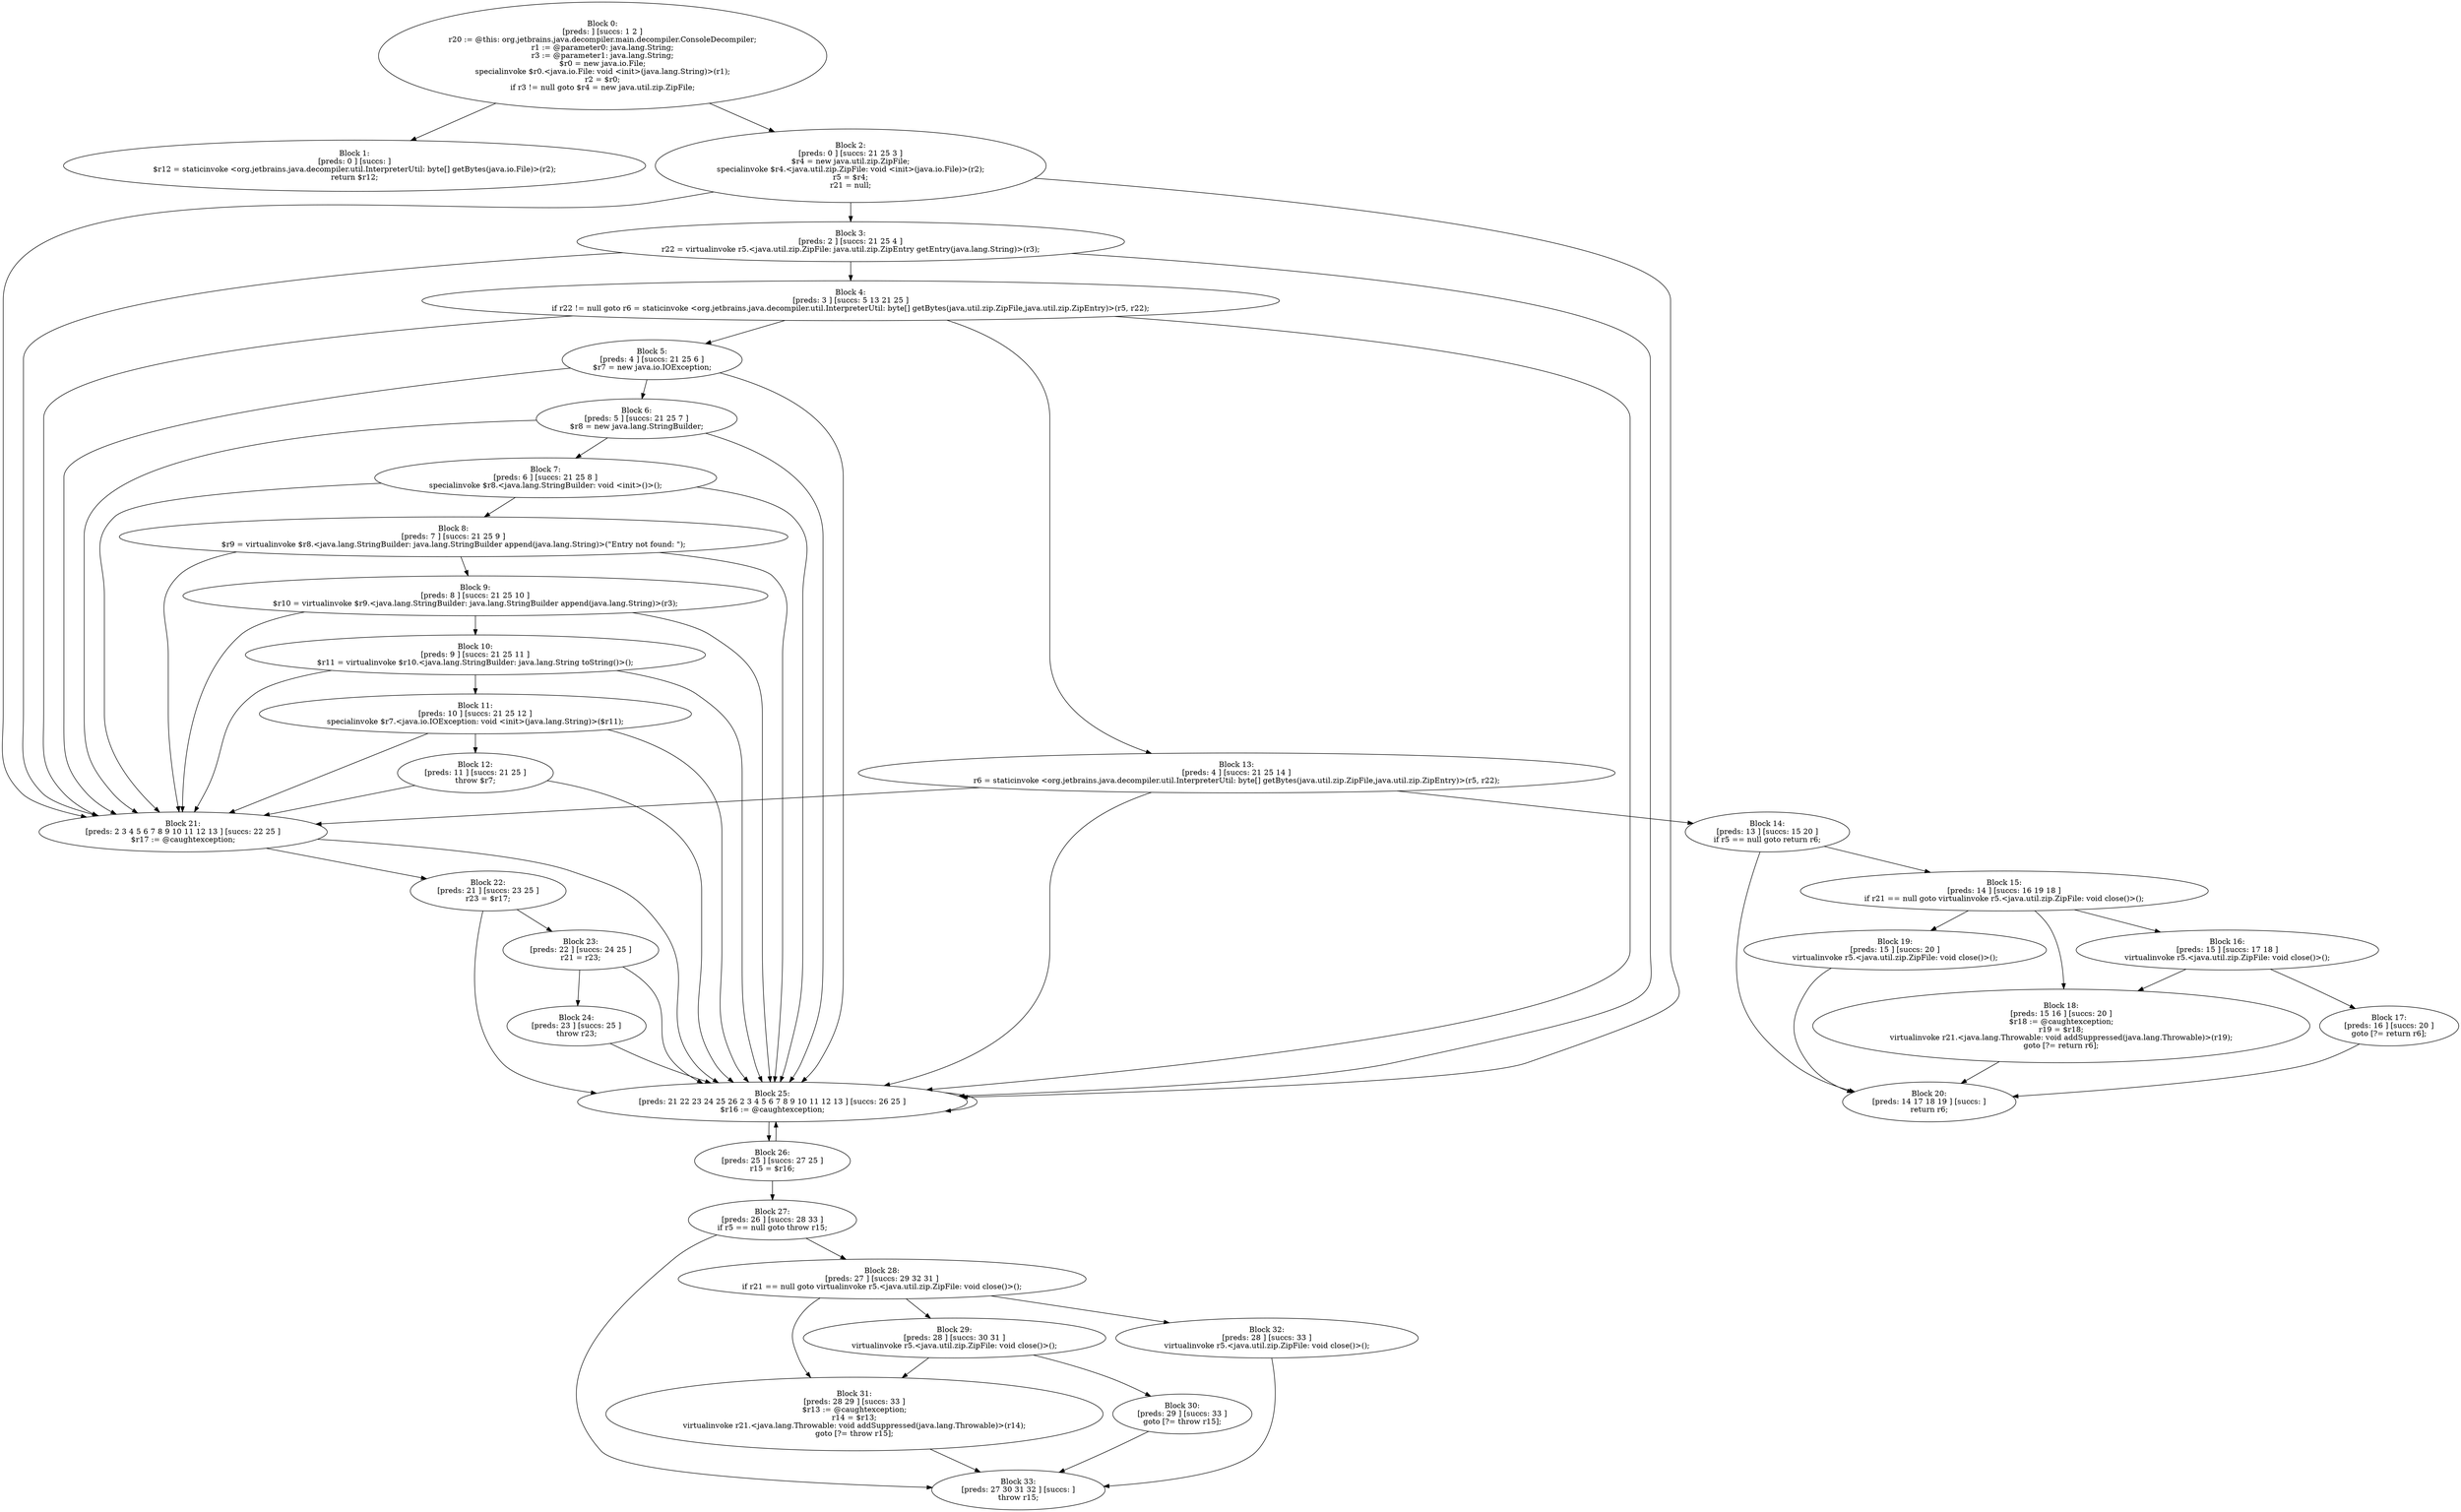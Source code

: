 digraph "unitGraph" {
    "Block 0:
[preds: ] [succs: 1 2 ]
r20 := @this: org.jetbrains.java.decompiler.main.decompiler.ConsoleDecompiler;
r1 := @parameter0: java.lang.String;
r3 := @parameter1: java.lang.String;
$r0 = new java.io.File;
specialinvoke $r0.<java.io.File: void <init>(java.lang.String)>(r1);
r2 = $r0;
if r3 != null goto $r4 = new java.util.zip.ZipFile;
"
    "Block 1:
[preds: 0 ] [succs: ]
$r12 = staticinvoke <org.jetbrains.java.decompiler.util.InterpreterUtil: byte[] getBytes(java.io.File)>(r2);
return $r12;
"
    "Block 2:
[preds: 0 ] [succs: 21 25 3 ]
$r4 = new java.util.zip.ZipFile;
specialinvoke $r4.<java.util.zip.ZipFile: void <init>(java.io.File)>(r2);
r5 = $r4;
r21 = null;
"
    "Block 3:
[preds: 2 ] [succs: 21 25 4 ]
r22 = virtualinvoke r5.<java.util.zip.ZipFile: java.util.zip.ZipEntry getEntry(java.lang.String)>(r3);
"
    "Block 4:
[preds: 3 ] [succs: 5 13 21 25 ]
if r22 != null goto r6 = staticinvoke <org.jetbrains.java.decompiler.util.InterpreterUtil: byte[] getBytes(java.util.zip.ZipFile,java.util.zip.ZipEntry)>(r5, r22);
"
    "Block 5:
[preds: 4 ] [succs: 21 25 6 ]
$r7 = new java.io.IOException;
"
    "Block 6:
[preds: 5 ] [succs: 21 25 7 ]
$r8 = new java.lang.StringBuilder;
"
    "Block 7:
[preds: 6 ] [succs: 21 25 8 ]
specialinvoke $r8.<java.lang.StringBuilder: void <init>()>();
"
    "Block 8:
[preds: 7 ] [succs: 21 25 9 ]
$r9 = virtualinvoke $r8.<java.lang.StringBuilder: java.lang.StringBuilder append(java.lang.String)>(\"Entry not found: \");
"
    "Block 9:
[preds: 8 ] [succs: 21 25 10 ]
$r10 = virtualinvoke $r9.<java.lang.StringBuilder: java.lang.StringBuilder append(java.lang.String)>(r3);
"
    "Block 10:
[preds: 9 ] [succs: 21 25 11 ]
$r11 = virtualinvoke $r10.<java.lang.StringBuilder: java.lang.String toString()>();
"
    "Block 11:
[preds: 10 ] [succs: 21 25 12 ]
specialinvoke $r7.<java.io.IOException: void <init>(java.lang.String)>($r11);
"
    "Block 12:
[preds: 11 ] [succs: 21 25 ]
throw $r7;
"
    "Block 13:
[preds: 4 ] [succs: 21 25 14 ]
r6 = staticinvoke <org.jetbrains.java.decompiler.util.InterpreterUtil: byte[] getBytes(java.util.zip.ZipFile,java.util.zip.ZipEntry)>(r5, r22);
"
    "Block 14:
[preds: 13 ] [succs: 15 20 ]
if r5 == null goto return r6;
"
    "Block 15:
[preds: 14 ] [succs: 16 19 18 ]
if r21 == null goto virtualinvoke r5.<java.util.zip.ZipFile: void close()>();
"
    "Block 16:
[preds: 15 ] [succs: 17 18 ]
virtualinvoke r5.<java.util.zip.ZipFile: void close()>();
"
    "Block 17:
[preds: 16 ] [succs: 20 ]
goto [?= return r6];
"
    "Block 18:
[preds: 15 16 ] [succs: 20 ]
$r18 := @caughtexception;
r19 = $r18;
virtualinvoke r21.<java.lang.Throwable: void addSuppressed(java.lang.Throwable)>(r19);
goto [?= return r6];
"
    "Block 19:
[preds: 15 ] [succs: 20 ]
virtualinvoke r5.<java.util.zip.ZipFile: void close()>();
"
    "Block 20:
[preds: 14 17 18 19 ] [succs: ]
return r6;
"
    "Block 21:
[preds: 2 3 4 5 6 7 8 9 10 11 12 13 ] [succs: 22 25 ]
$r17 := @caughtexception;
"
    "Block 22:
[preds: 21 ] [succs: 23 25 ]
r23 = $r17;
"
    "Block 23:
[preds: 22 ] [succs: 24 25 ]
r21 = r23;
"
    "Block 24:
[preds: 23 ] [succs: 25 ]
throw r23;
"
    "Block 25:
[preds: 21 22 23 24 25 26 2 3 4 5 6 7 8 9 10 11 12 13 ] [succs: 26 25 ]
$r16 := @caughtexception;
"
    "Block 26:
[preds: 25 ] [succs: 27 25 ]
r15 = $r16;
"
    "Block 27:
[preds: 26 ] [succs: 28 33 ]
if r5 == null goto throw r15;
"
    "Block 28:
[preds: 27 ] [succs: 29 32 31 ]
if r21 == null goto virtualinvoke r5.<java.util.zip.ZipFile: void close()>();
"
    "Block 29:
[preds: 28 ] [succs: 30 31 ]
virtualinvoke r5.<java.util.zip.ZipFile: void close()>();
"
    "Block 30:
[preds: 29 ] [succs: 33 ]
goto [?= throw r15];
"
    "Block 31:
[preds: 28 29 ] [succs: 33 ]
$r13 := @caughtexception;
r14 = $r13;
virtualinvoke r21.<java.lang.Throwable: void addSuppressed(java.lang.Throwable)>(r14);
goto [?= throw r15];
"
    "Block 32:
[preds: 28 ] [succs: 33 ]
virtualinvoke r5.<java.util.zip.ZipFile: void close()>();
"
    "Block 33:
[preds: 27 30 31 32 ] [succs: ]
throw r15;
"
    "Block 0:
[preds: ] [succs: 1 2 ]
r20 := @this: org.jetbrains.java.decompiler.main.decompiler.ConsoleDecompiler;
r1 := @parameter0: java.lang.String;
r3 := @parameter1: java.lang.String;
$r0 = new java.io.File;
specialinvoke $r0.<java.io.File: void <init>(java.lang.String)>(r1);
r2 = $r0;
if r3 != null goto $r4 = new java.util.zip.ZipFile;
"->"Block 1:
[preds: 0 ] [succs: ]
$r12 = staticinvoke <org.jetbrains.java.decompiler.util.InterpreterUtil: byte[] getBytes(java.io.File)>(r2);
return $r12;
";
    "Block 0:
[preds: ] [succs: 1 2 ]
r20 := @this: org.jetbrains.java.decompiler.main.decompiler.ConsoleDecompiler;
r1 := @parameter0: java.lang.String;
r3 := @parameter1: java.lang.String;
$r0 = new java.io.File;
specialinvoke $r0.<java.io.File: void <init>(java.lang.String)>(r1);
r2 = $r0;
if r3 != null goto $r4 = new java.util.zip.ZipFile;
"->"Block 2:
[preds: 0 ] [succs: 21 25 3 ]
$r4 = new java.util.zip.ZipFile;
specialinvoke $r4.<java.util.zip.ZipFile: void <init>(java.io.File)>(r2);
r5 = $r4;
r21 = null;
";
    "Block 2:
[preds: 0 ] [succs: 21 25 3 ]
$r4 = new java.util.zip.ZipFile;
specialinvoke $r4.<java.util.zip.ZipFile: void <init>(java.io.File)>(r2);
r5 = $r4;
r21 = null;
"->"Block 21:
[preds: 2 3 4 5 6 7 8 9 10 11 12 13 ] [succs: 22 25 ]
$r17 := @caughtexception;
";
    "Block 2:
[preds: 0 ] [succs: 21 25 3 ]
$r4 = new java.util.zip.ZipFile;
specialinvoke $r4.<java.util.zip.ZipFile: void <init>(java.io.File)>(r2);
r5 = $r4;
r21 = null;
"->"Block 25:
[preds: 21 22 23 24 25 26 2 3 4 5 6 7 8 9 10 11 12 13 ] [succs: 26 25 ]
$r16 := @caughtexception;
";
    "Block 2:
[preds: 0 ] [succs: 21 25 3 ]
$r4 = new java.util.zip.ZipFile;
specialinvoke $r4.<java.util.zip.ZipFile: void <init>(java.io.File)>(r2);
r5 = $r4;
r21 = null;
"->"Block 3:
[preds: 2 ] [succs: 21 25 4 ]
r22 = virtualinvoke r5.<java.util.zip.ZipFile: java.util.zip.ZipEntry getEntry(java.lang.String)>(r3);
";
    "Block 3:
[preds: 2 ] [succs: 21 25 4 ]
r22 = virtualinvoke r5.<java.util.zip.ZipFile: java.util.zip.ZipEntry getEntry(java.lang.String)>(r3);
"->"Block 21:
[preds: 2 3 4 5 6 7 8 9 10 11 12 13 ] [succs: 22 25 ]
$r17 := @caughtexception;
";
    "Block 3:
[preds: 2 ] [succs: 21 25 4 ]
r22 = virtualinvoke r5.<java.util.zip.ZipFile: java.util.zip.ZipEntry getEntry(java.lang.String)>(r3);
"->"Block 25:
[preds: 21 22 23 24 25 26 2 3 4 5 6 7 8 9 10 11 12 13 ] [succs: 26 25 ]
$r16 := @caughtexception;
";
    "Block 3:
[preds: 2 ] [succs: 21 25 4 ]
r22 = virtualinvoke r5.<java.util.zip.ZipFile: java.util.zip.ZipEntry getEntry(java.lang.String)>(r3);
"->"Block 4:
[preds: 3 ] [succs: 5 13 21 25 ]
if r22 != null goto r6 = staticinvoke <org.jetbrains.java.decompiler.util.InterpreterUtil: byte[] getBytes(java.util.zip.ZipFile,java.util.zip.ZipEntry)>(r5, r22);
";
    "Block 4:
[preds: 3 ] [succs: 5 13 21 25 ]
if r22 != null goto r6 = staticinvoke <org.jetbrains.java.decompiler.util.InterpreterUtil: byte[] getBytes(java.util.zip.ZipFile,java.util.zip.ZipEntry)>(r5, r22);
"->"Block 5:
[preds: 4 ] [succs: 21 25 6 ]
$r7 = new java.io.IOException;
";
    "Block 4:
[preds: 3 ] [succs: 5 13 21 25 ]
if r22 != null goto r6 = staticinvoke <org.jetbrains.java.decompiler.util.InterpreterUtil: byte[] getBytes(java.util.zip.ZipFile,java.util.zip.ZipEntry)>(r5, r22);
"->"Block 13:
[preds: 4 ] [succs: 21 25 14 ]
r6 = staticinvoke <org.jetbrains.java.decompiler.util.InterpreterUtil: byte[] getBytes(java.util.zip.ZipFile,java.util.zip.ZipEntry)>(r5, r22);
";
    "Block 4:
[preds: 3 ] [succs: 5 13 21 25 ]
if r22 != null goto r6 = staticinvoke <org.jetbrains.java.decompiler.util.InterpreterUtil: byte[] getBytes(java.util.zip.ZipFile,java.util.zip.ZipEntry)>(r5, r22);
"->"Block 21:
[preds: 2 3 4 5 6 7 8 9 10 11 12 13 ] [succs: 22 25 ]
$r17 := @caughtexception;
";
    "Block 4:
[preds: 3 ] [succs: 5 13 21 25 ]
if r22 != null goto r6 = staticinvoke <org.jetbrains.java.decompiler.util.InterpreterUtil: byte[] getBytes(java.util.zip.ZipFile,java.util.zip.ZipEntry)>(r5, r22);
"->"Block 25:
[preds: 21 22 23 24 25 26 2 3 4 5 6 7 8 9 10 11 12 13 ] [succs: 26 25 ]
$r16 := @caughtexception;
";
    "Block 5:
[preds: 4 ] [succs: 21 25 6 ]
$r7 = new java.io.IOException;
"->"Block 21:
[preds: 2 3 4 5 6 7 8 9 10 11 12 13 ] [succs: 22 25 ]
$r17 := @caughtexception;
";
    "Block 5:
[preds: 4 ] [succs: 21 25 6 ]
$r7 = new java.io.IOException;
"->"Block 25:
[preds: 21 22 23 24 25 26 2 3 4 5 6 7 8 9 10 11 12 13 ] [succs: 26 25 ]
$r16 := @caughtexception;
";
    "Block 5:
[preds: 4 ] [succs: 21 25 6 ]
$r7 = new java.io.IOException;
"->"Block 6:
[preds: 5 ] [succs: 21 25 7 ]
$r8 = new java.lang.StringBuilder;
";
    "Block 6:
[preds: 5 ] [succs: 21 25 7 ]
$r8 = new java.lang.StringBuilder;
"->"Block 21:
[preds: 2 3 4 5 6 7 8 9 10 11 12 13 ] [succs: 22 25 ]
$r17 := @caughtexception;
";
    "Block 6:
[preds: 5 ] [succs: 21 25 7 ]
$r8 = new java.lang.StringBuilder;
"->"Block 25:
[preds: 21 22 23 24 25 26 2 3 4 5 6 7 8 9 10 11 12 13 ] [succs: 26 25 ]
$r16 := @caughtexception;
";
    "Block 6:
[preds: 5 ] [succs: 21 25 7 ]
$r8 = new java.lang.StringBuilder;
"->"Block 7:
[preds: 6 ] [succs: 21 25 8 ]
specialinvoke $r8.<java.lang.StringBuilder: void <init>()>();
";
    "Block 7:
[preds: 6 ] [succs: 21 25 8 ]
specialinvoke $r8.<java.lang.StringBuilder: void <init>()>();
"->"Block 21:
[preds: 2 3 4 5 6 7 8 9 10 11 12 13 ] [succs: 22 25 ]
$r17 := @caughtexception;
";
    "Block 7:
[preds: 6 ] [succs: 21 25 8 ]
specialinvoke $r8.<java.lang.StringBuilder: void <init>()>();
"->"Block 25:
[preds: 21 22 23 24 25 26 2 3 4 5 6 7 8 9 10 11 12 13 ] [succs: 26 25 ]
$r16 := @caughtexception;
";
    "Block 7:
[preds: 6 ] [succs: 21 25 8 ]
specialinvoke $r8.<java.lang.StringBuilder: void <init>()>();
"->"Block 8:
[preds: 7 ] [succs: 21 25 9 ]
$r9 = virtualinvoke $r8.<java.lang.StringBuilder: java.lang.StringBuilder append(java.lang.String)>(\"Entry not found: \");
";
    "Block 8:
[preds: 7 ] [succs: 21 25 9 ]
$r9 = virtualinvoke $r8.<java.lang.StringBuilder: java.lang.StringBuilder append(java.lang.String)>(\"Entry not found: \");
"->"Block 21:
[preds: 2 3 4 5 6 7 8 9 10 11 12 13 ] [succs: 22 25 ]
$r17 := @caughtexception;
";
    "Block 8:
[preds: 7 ] [succs: 21 25 9 ]
$r9 = virtualinvoke $r8.<java.lang.StringBuilder: java.lang.StringBuilder append(java.lang.String)>(\"Entry not found: \");
"->"Block 25:
[preds: 21 22 23 24 25 26 2 3 4 5 6 7 8 9 10 11 12 13 ] [succs: 26 25 ]
$r16 := @caughtexception;
";
    "Block 8:
[preds: 7 ] [succs: 21 25 9 ]
$r9 = virtualinvoke $r8.<java.lang.StringBuilder: java.lang.StringBuilder append(java.lang.String)>(\"Entry not found: \");
"->"Block 9:
[preds: 8 ] [succs: 21 25 10 ]
$r10 = virtualinvoke $r9.<java.lang.StringBuilder: java.lang.StringBuilder append(java.lang.String)>(r3);
";
    "Block 9:
[preds: 8 ] [succs: 21 25 10 ]
$r10 = virtualinvoke $r9.<java.lang.StringBuilder: java.lang.StringBuilder append(java.lang.String)>(r3);
"->"Block 21:
[preds: 2 3 4 5 6 7 8 9 10 11 12 13 ] [succs: 22 25 ]
$r17 := @caughtexception;
";
    "Block 9:
[preds: 8 ] [succs: 21 25 10 ]
$r10 = virtualinvoke $r9.<java.lang.StringBuilder: java.lang.StringBuilder append(java.lang.String)>(r3);
"->"Block 25:
[preds: 21 22 23 24 25 26 2 3 4 5 6 7 8 9 10 11 12 13 ] [succs: 26 25 ]
$r16 := @caughtexception;
";
    "Block 9:
[preds: 8 ] [succs: 21 25 10 ]
$r10 = virtualinvoke $r9.<java.lang.StringBuilder: java.lang.StringBuilder append(java.lang.String)>(r3);
"->"Block 10:
[preds: 9 ] [succs: 21 25 11 ]
$r11 = virtualinvoke $r10.<java.lang.StringBuilder: java.lang.String toString()>();
";
    "Block 10:
[preds: 9 ] [succs: 21 25 11 ]
$r11 = virtualinvoke $r10.<java.lang.StringBuilder: java.lang.String toString()>();
"->"Block 21:
[preds: 2 3 4 5 6 7 8 9 10 11 12 13 ] [succs: 22 25 ]
$r17 := @caughtexception;
";
    "Block 10:
[preds: 9 ] [succs: 21 25 11 ]
$r11 = virtualinvoke $r10.<java.lang.StringBuilder: java.lang.String toString()>();
"->"Block 25:
[preds: 21 22 23 24 25 26 2 3 4 5 6 7 8 9 10 11 12 13 ] [succs: 26 25 ]
$r16 := @caughtexception;
";
    "Block 10:
[preds: 9 ] [succs: 21 25 11 ]
$r11 = virtualinvoke $r10.<java.lang.StringBuilder: java.lang.String toString()>();
"->"Block 11:
[preds: 10 ] [succs: 21 25 12 ]
specialinvoke $r7.<java.io.IOException: void <init>(java.lang.String)>($r11);
";
    "Block 11:
[preds: 10 ] [succs: 21 25 12 ]
specialinvoke $r7.<java.io.IOException: void <init>(java.lang.String)>($r11);
"->"Block 21:
[preds: 2 3 4 5 6 7 8 9 10 11 12 13 ] [succs: 22 25 ]
$r17 := @caughtexception;
";
    "Block 11:
[preds: 10 ] [succs: 21 25 12 ]
specialinvoke $r7.<java.io.IOException: void <init>(java.lang.String)>($r11);
"->"Block 25:
[preds: 21 22 23 24 25 26 2 3 4 5 6 7 8 9 10 11 12 13 ] [succs: 26 25 ]
$r16 := @caughtexception;
";
    "Block 11:
[preds: 10 ] [succs: 21 25 12 ]
specialinvoke $r7.<java.io.IOException: void <init>(java.lang.String)>($r11);
"->"Block 12:
[preds: 11 ] [succs: 21 25 ]
throw $r7;
";
    "Block 12:
[preds: 11 ] [succs: 21 25 ]
throw $r7;
"->"Block 21:
[preds: 2 3 4 5 6 7 8 9 10 11 12 13 ] [succs: 22 25 ]
$r17 := @caughtexception;
";
    "Block 12:
[preds: 11 ] [succs: 21 25 ]
throw $r7;
"->"Block 25:
[preds: 21 22 23 24 25 26 2 3 4 5 6 7 8 9 10 11 12 13 ] [succs: 26 25 ]
$r16 := @caughtexception;
";
    "Block 13:
[preds: 4 ] [succs: 21 25 14 ]
r6 = staticinvoke <org.jetbrains.java.decompiler.util.InterpreterUtil: byte[] getBytes(java.util.zip.ZipFile,java.util.zip.ZipEntry)>(r5, r22);
"->"Block 21:
[preds: 2 3 4 5 6 7 8 9 10 11 12 13 ] [succs: 22 25 ]
$r17 := @caughtexception;
";
    "Block 13:
[preds: 4 ] [succs: 21 25 14 ]
r6 = staticinvoke <org.jetbrains.java.decompiler.util.InterpreterUtil: byte[] getBytes(java.util.zip.ZipFile,java.util.zip.ZipEntry)>(r5, r22);
"->"Block 25:
[preds: 21 22 23 24 25 26 2 3 4 5 6 7 8 9 10 11 12 13 ] [succs: 26 25 ]
$r16 := @caughtexception;
";
    "Block 13:
[preds: 4 ] [succs: 21 25 14 ]
r6 = staticinvoke <org.jetbrains.java.decompiler.util.InterpreterUtil: byte[] getBytes(java.util.zip.ZipFile,java.util.zip.ZipEntry)>(r5, r22);
"->"Block 14:
[preds: 13 ] [succs: 15 20 ]
if r5 == null goto return r6;
";
    "Block 14:
[preds: 13 ] [succs: 15 20 ]
if r5 == null goto return r6;
"->"Block 15:
[preds: 14 ] [succs: 16 19 18 ]
if r21 == null goto virtualinvoke r5.<java.util.zip.ZipFile: void close()>();
";
    "Block 14:
[preds: 13 ] [succs: 15 20 ]
if r5 == null goto return r6;
"->"Block 20:
[preds: 14 17 18 19 ] [succs: ]
return r6;
";
    "Block 15:
[preds: 14 ] [succs: 16 19 18 ]
if r21 == null goto virtualinvoke r5.<java.util.zip.ZipFile: void close()>();
"->"Block 16:
[preds: 15 ] [succs: 17 18 ]
virtualinvoke r5.<java.util.zip.ZipFile: void close()>();
";
    "Block 15:
[preds: 14 ] [succs: 16 19 18 ]
if r21 == null goto virtualinvoke r5.<java.util.zip.ZipFile: void close()>();
"->"Block 19:
[preds: 15 ] [succs: 20 ]
virtualinvoke r5.<java.util.zip.ZipFile: void close()>();
";
    "Block 15:
[preds: 14 ] [succs: 16 19 18 ]
if r21 == null goto virtualinvoke r5.<java.util.zip.ZipFile: void close()>();
"->"Block 18:
[preds: 15 16 ] [succs: 20 ]
$r18 := @caughtexception;
r19 = $r18;
virtualinvoke r21.<java.lang.Throwable: void addSuppressed(java.lang.Throwable)>(r19);
goto [?= return r6];
";
    "Block 16:
[preds: 15 ] [succs: 17 18 ]
virtualinvoke r5.<java.util.zip.ZipFile: void close()>();
"->"Block 17:
[preds: 16 ] [succs: 20 ]
goto [?= return r6];
";
    "Block 16:
[preds: 15 ] [succs: 17 18 ]
virtualinvoke r5.<java.util.zip.ZipFile: void close()>();
"->"Block 18:
[preds: 15 16 ] [succs: 20 ]
$r18 := @caughtexception;
r19 = $r18;
virtualinvoke r21.<java.lang.Throwable: void addSuppressed(java.lang.Throwable)>(r19);
goto [?= return r6];
";
    "Block 17:
[preds: 16 ] [succs: 20 ]
goto [?= return r6];
"->"Block 20:
[preds: 14 17 18 19 ] [succs: ]
return r6;
";
    "Block 18:
[preds: 15 16 ] [succs: 20 ]
$r18 := @caughtexception;
r19 = $r18;
virtualinvoke r21.<java.lang.Throwable: void addSuppressed(java.lang.Throwable)>(r19);
goto [?= return r6];
"->"Block 20:
[preds: 14 17 18 19 ] [succs: ]
return r6;
";
    "Block 19:
[preds: 15 ] [succs: 20 ]
virtualinvoke r5.<java.util.zip.ZipFile: void close()>();
"->"Block 20:
[preds: 14 17 18 19 ] [succs: ]
return r6;
";
    "Block 21:
[preds: 2 3 4 5 6 7 8 9 10 11 12 13 ] [succs: 22 25 ]
$r17 := @caughtexception;
"->"Block 22:
[preds: 21 ] [succs: 23 25 ]
r23 = $r17;
";
    "Block 21:
[preds: 2 3 4 5 6 7 8 9 10 11 12 13 ] [succs: 22 25 ]
$r17 := @caughtexception;
"->"Block 25:
[preds: 21 22 23 24 25 26 2 3 4 5 6 7 8 9 10 11 12 13 ] [succs: 26 25 ]
$r16 := @caughtexception;
";
    "Block 22:
[preds: 21 ] [succs: 23 25 ]
r23 = $r17;
"->"Block 23:
[preds: 22 ] [succs: 24 25 ]
r21 = r23;
";
    "Block 22:
[preds: 21 ] [succs: 23 25 ]
r23 = $r17;
"->"Block 25:
[preds: 21 22 23 24 25 26 2 3 4 5 6 7 8 9 10 11 12 13 ] [succs: 26 25 ]
$r16 := @caughtexception;
";
    "Block 23:
[preds: 22 ] [succs: 24 25 ]
r21 = r23;
"->"Block 24:
[preds: 23 ] [succs: 25 ]
throw r23;
";
    "Block 23:
[preds: 22 ] [succs: 24 25 ]
r21 = r23;
"->"Block 25:
[preds: 21 22 23 24 25 26 2 3 4 5 6 7 8 9 10 11 12 13 ] [succs: 26 25 ]
$r16 := @caughtexception;
";
    "Block 24:
[preds: 23 ] [succs: 25 ]
throw r23;
"->"Block 25:
[preds: 21 22 23 24 25 26 2 3 4 5 6 7 8 9 10 11 12 13 ] [succs: 26 25 ]
$r16 := @caughtexception;
";
    "Block 25:
[preds: 21 22 23 24 25 26 2 3 4 5 6 7 8 9 10 11 12 13 ] [succs: 26 25 ]
$r16 := @caughtexception;
"->"Block 26:
[preds: 25 ] [succs: 27 25 ]
r15 = $r16;
";
    "Block 25:
[preds: 21 22 23 24 25 26 2 3 4 5 6 7 8 9 10 11 12 13 ] [succs: 26 25 ]
$r16 := @caughtexception;
"->"Block 25:
[preds: 21 22 23 24 25 26 2 3 4 5 6 7 8 9 10 11 12 13 ] [succs: 26 25 ]
$r16 := @caughtexception;
";
    "Block 26:
[preds: 25 ] [succs: 27 25 ]
r15 = $r16;
"->"Block 27:
[preds: 26 ] [succs: 28 33 ]
if r5 == null goto throw r15;
";
    "Block 26:
[preds: 25 ] [succs: 27 25 ]
r15 = $r16;
"->"Block 25:
[preds: 21 22 23 24 25 26 2 3 4 5 6 7 8 9 10 11 12 13 ] [succs: 26 25 ]
$r16 := @caughtexception;
";
    "Block 27:
[preds: 26 ] [succs: 28 33 ]
if r5 == null goto throw r15;
"->"Block 28:
[preds: 27 ] [succs: 29 32 31 ]
if r21 == null goto virtualinvoke r5.<java.util.zip.ZipFile: void close()>();
";
    "Block 27:
[preds: 26 ] [succs: 28 33 ]
if r5 == null goto throw r15;
"->"Block 33:
[preds: 27 30 31 32 ] [succs: ]
throw r15;
";
    "Block 28:
[preds: 27 ] [succs: 29 32 31 ]
if r21 == null goto virtualinvoke r5.<java.util.zip.ZipFile: void close()>();
"->"Block 29:
[preds: 28 ] [succs: 30 31 ]
virtualinvoke r5.<java.util.zip.ZipFile: void close()>();
";
    "Block 28:
[preds: 27 ] [succs: 29 32 31 ]
if r21 == null goto virtualinvoke r5.<java.util.zip.ZipFile: void close()>();
"->"Block 32:
[preds: 28 ] [succs: 33 ]
virtualinvoke r5.<java.util.zip.ZipFile: void close()>();
";
    "Block 28:
[preds: 27 ] [succs: 29 32 31 ]
if r21 == null goto virtualinvoke r5.<java.util.zip.ZipFile: void close()>();
"->"Block 31:
[preds: 28 29 ] [succs: 33 ]
$r13 := @caughtexception;
r14 = $r13;
virtualinvoke r21.<java.lang.Throwable: void addSuppressed(java.lang.Throwable)>(r14);
goto [?= throw r15];
";
    "Block 29:
[preds: 28 ] [succs: 30 31 ]
virtualinvoke r5.<java.util.zip.ZipFile: void close()>();
"->"Block 30:
[preds: 29 ] [succs: 33 ]
goto [?= throw r15];
";
    "Block 29:
[preds: 28 ] [succs: 30 31 ]
virtualinvoke r5.<java.util.zip.ZipFile: void close()>();
"->"Block 31:
[preds: 28 29 ] [succs: 33 ]
$r13 := @caughtexception;
r14 = $r13;
virtualinvoke r21.<java.lang.Throwable: void addSuppressed(java.lang.Throwable)>(r14);
goto [?= throw r15];
";
    "Block 30:
[preds: 29 ] [succs: 33 ]
goto [?= throw r15];
"->"Block 33:
[preds: 27 30 31 32 ] [succs: ]
throw r15;
";
    "Block 31:
[preds: 28 29 ] [succs: 33 ]
$r13 := @caughtexception;
r14 = $r13;
virtualinvoke r21.<java.lang.Throwable: void addSuppressed(java.lang.Throwable)>(r14);
goto [?= throw r15];
"->"Block 33:
[preds: 27 30 31 32 ] [succs: ]
throw r15;
";
    "Block 32:
[preds: 28 ] [succs: 33 ]
virtualinvoke r5.<java.util.zip.ZipFile: void close()>();
"->"Block 33:
[preds: 27 30 31 32 ] [succs: ]
throw r15;
";
}
